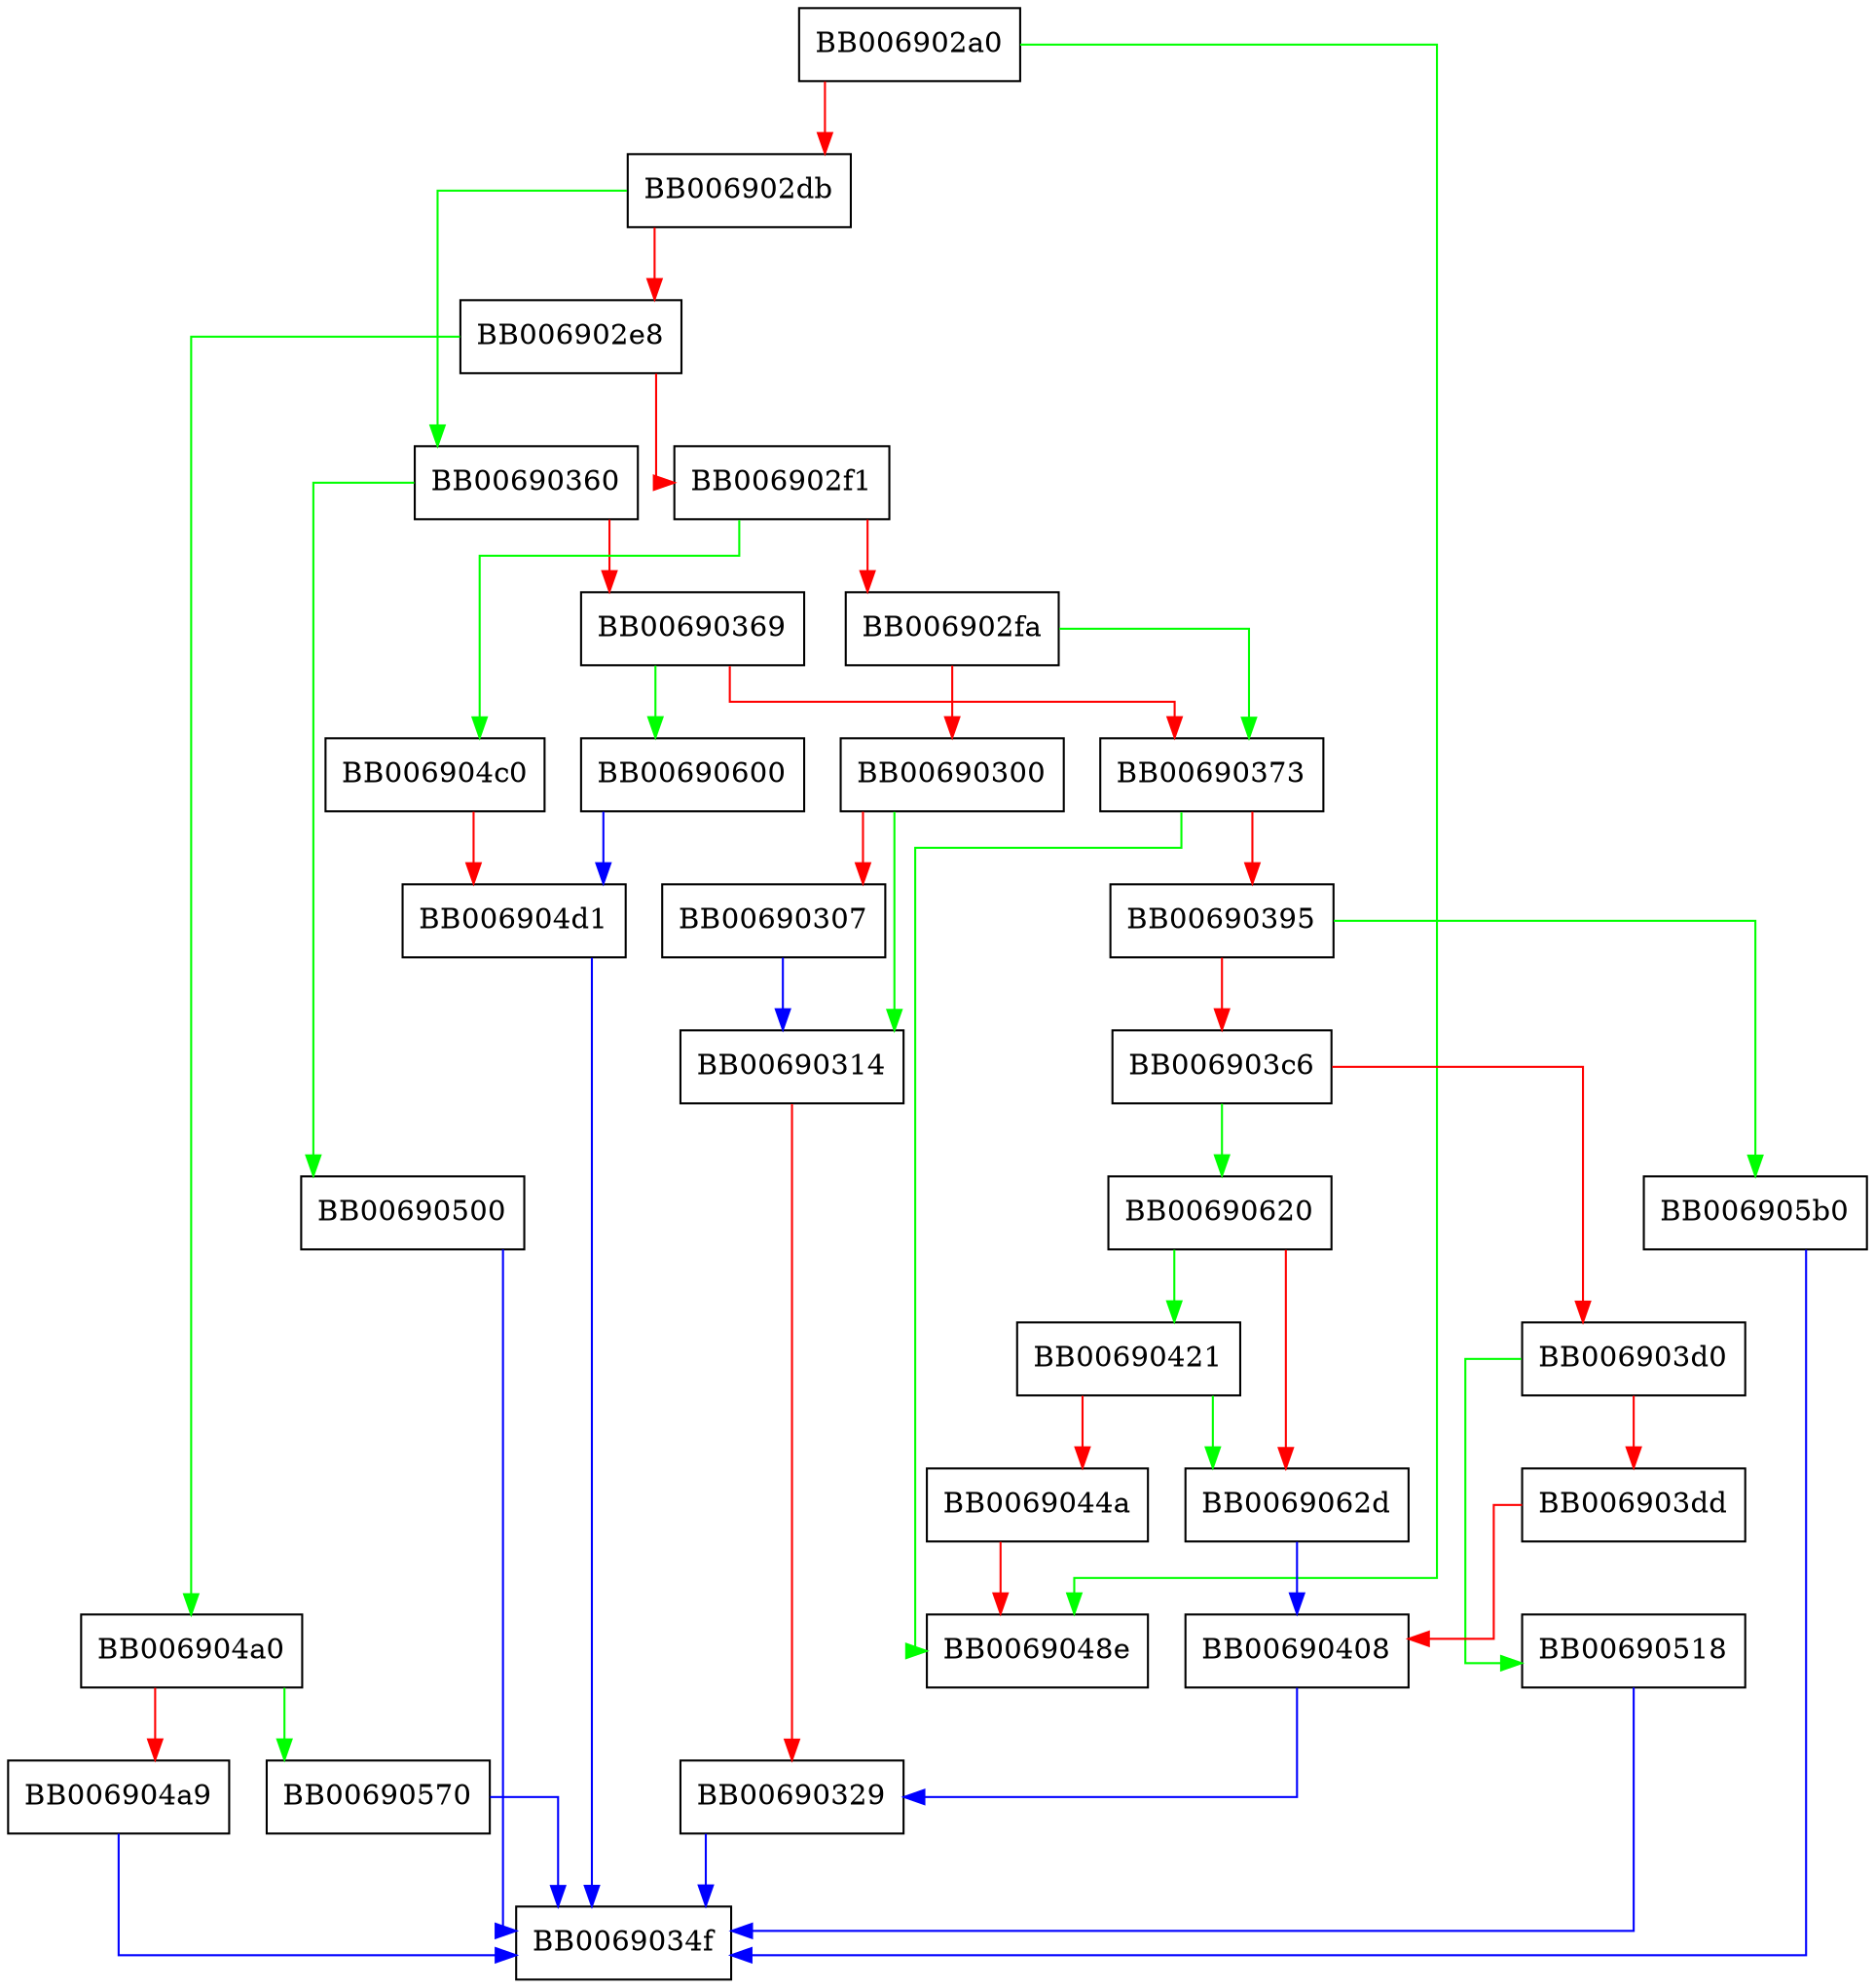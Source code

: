 digraph rsa_decrypt {
  node [shape="box"];
  graph [splines=ortho];
  BB006902a0 -> BB0069048e [color="green"];
  BB006902a0 -> BB006902db [color="red"];
  BB006902db -> BB00690360 [color="green"];
  BB006902db -> BB006902e8 [color="red"];
  BB006902e8 -> BB006904a0 [color="green"];
  BB006902e8 -> BB006902f1 [color="red"];
  BB006902f1 -> BB006904c0 [color="green"];
  BB006902f1 -> BB006902fa [color="red"];
  BB006902fa -> BB00690373 [color="green"];
  BB006902fa -> BB00690300 [color="red"];
  BB00690300 -> BB00690314 [color="green"];
  BB00690300 -> BB00690307 [color="red"];
  BB00690307 -> BB00690314 [color="blue"];
  BB00690314 -> BB00690329 [color="red"];
  BB00690329 -> BB0069034f [color="blue"];
  BB00690360 -> BB00690500 [color="green"];
  BB00690360 -> BB00690369 [color="red"];
  BB00690369 -> BB00690600 [color="green"];
  BB00690369 -> BB00690373 [color="red"];
  BB00690373 -> BB0069048e [color="green"];
  BB00690373 -> BB00690395 [color="red"];
  BB00690395 -> BB006905b0 [color="green"];
  BB00690395 -> BB006903c6 [color="red"];
  BB006903c6 -> BB00690620 [color="green"];
  BB006903c6 -> BB006903d0 [color="red"];
  BB006903d0 -> BB00690518 [color="green"];
  BB006903d0 -> BB006903dd [color="red"];
  BB006903dd -> BB00690408 [color="red"];
  BB00690408 -> BB00690329 [color="blue"];
  BB00690421 -> BB0069062d [color="green"];
  BB00690421 -> BB0069044a [color="red"];
  BB0069044a -> BB0069048e [color="red"];
  BB006904a0 -> BB00690570 [color="green"];
  BB006904a0 -> BB006904a9 [color="red"];
  BB006904a9 -> BB0069034f [color="blue"];
  BB006904c0 -> BB006904d1 [color="red"];
  BB006904d1 -> BB0069034f [color="blue"];
  BB00690500 -> BB0069034f [color="blue"];
  BB00690518 -> BB0069034f [color="blue"];
  BB00690570 -> BB0069034f [color="blue"];
  BB006905b0 -> BB0069034f [color="blue"];
  BB00690600 -> BB006904d1 [color="blue"];
  BB00690620 -> BB00690421 [color="green"];
  BB00690620 -> BB0069062d [color="red"];
  BB0069062d -> BB00690408 [color="blue"];
}